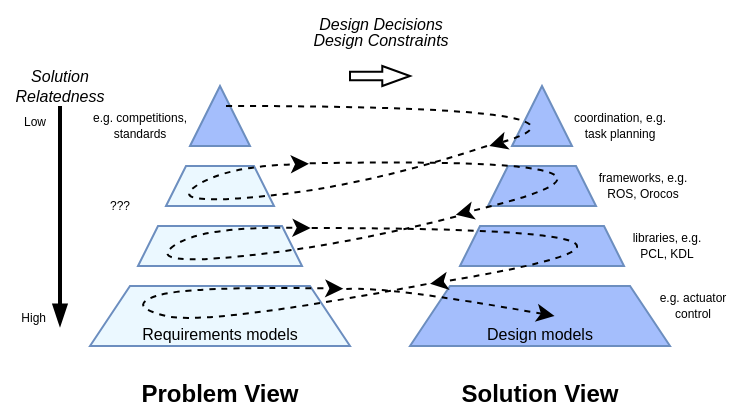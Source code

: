 <mxfile version="21.6.8" type="device" pages="2">
  <diagram id="Srs7pkktTNSz5rnaZ-Me" name="robotics-domains">
    <mxGraphModel dx="1434" dy="880" grid="1" gridSize="10" guides="1" tooltips="1" connect="1" arrows="1" fold="1" page="1" pageScale="1" pageWidth="1169" pageHeight="827" math="0" shadow="0">
      <root>
        <mxCell id="0" />
        <mxCell id="1" parent="0" />
        <mxCell id="K8VwjXVuxeHPmnQxqWjP-28" value="&lt;b&gt;Solution View&lt;/b&gt;" style="rounded=0;whiteSpace=wrap;html=1;fillColor=none;strokeColor=none;container=1;collapsible=0;recursiveResize=0;labelPosition=center;verticalLabelPosition=bottom;align=center;verticalAlign=top;" parent="1" vertex="1">
          <mxGeometry x="380" y="110" width="150" height="150" as="geometry" />
        </mxCell>
        <mxCell id="K8VwjXVuxeHPmnQxqWjP-12" value="Design models" style="shape=trapezoid;perimeter=trapezoidPerimeter;whiteSpace=wrap;html=1;fixedSize=1;size=20;fillColor=#A4BEFC;strokeColor=#6c8ebf;verticalAlign=bottom;fontSize=8;spacing=0;" parent="K8VwjXVuxeHPmnQxqWjP-28" vertex="1">
          <mxGeometry x="10" y="110" width="130" height="30" as="geometry" />
        </mxCell>
        <mxCell id="K8VwjXVuxeHPmnQxqWjP-11" value="" style="shape=trapezoid;perimeter=trapezoidPerimeter;whiteSpace=wrap;html=1;fixedSize=1;size=10;fillColor=#A4BEFC;strokeColor=#6c8ebf;" parent="K8VwjXVuxeHPmnQxqWjP-28" vertex="1">
          <mxGeometry x="35" y="80" width="82" height="20" as="geometry" />
        </mxCell>
        <mxCell id="K8VwjXVuxeHPmnQxqWjP-10" value="" style="shape=trapezoid;perimeter=trapezoidPerimeter;whiteSpace=wrap;html=1;fixedSize=1;size=10;fillColor=#A4BEFC;strokeColor=#6c8ebf;" parent="K8VwjXVuxeHPmnQxqWjP-28" vertex="1">
          <mxGeometry x="49" y="50" width="54" height="20" as="geometry" />
        </mxCell>
        <mxCell id="K8VwjXVuxeHPmnQxqWjP-9" value="" style="verticalLabelPosition=bottom;verticalAlign=top;html=1;shape=mxgraph.basic.acute_triangle;dx=0.5;fillColor=#A4BEFC;strokeColor=#6c8ebf;" parent="K8VwjXVuxeHPmnQxqWjP-28" vertex="1">
          <mxGeometry x="61" y="10" width="30" height="30" as="geometry" />
        </mxCell>
        <mxCell id="K8VwjXVuxeHPmnQxqWjP-33" value="libraries, e.g. PCL, KDL" style="text;html=1;strokeColor=none;fillColor=none;align=center;verticalAlign=middle;whiteSpace=wrap;rounded=0;fontSize=6;" parent="K8VwjXVuxeHPmnQxqWjP-28" vertex="1">
          <mxGeometry x="117" y="80" width="43" height="20" as="geometry" />
        </mxCell>
        <mxCell id="K8VwjXVuxeHPmnQxqWjP-32" value="frameworks, e.g. ROS, Orocos" style="text;html=1;strokeColor=none;fillColor=none;align=center;verticalAlign=middle;whiteSpace=wrap;rounded=0;fontSize=6;" parent="K8VwjXVuxeHPmnQxqWjP-28" vertex="1">
          <mxGeometry x="103" y="50" width="47" height="20" as="geometry" />
        </mxCell>
        <mxCell id="K8VwjXVuxeHPmnQxqWjP-34" value="coordination, e.g. task planning" style="text;html=1;strokeColor=none;fillColor=none;align=center;verticalAlign=middle;whiteSpace=wrap;rounded=0;fontSize=6;" parent="K8VwjXVuxeHPmnQxqWjP-28" vertex="1">
          <mxGeometry x="90" y="20" width="50" height="20" as="geometry" />
        </mxCell>
        <mxCell id="K8VwjXVuxeHPmnQxqWjP-35" value="e.g. actuator control" style="text;html=1;strokeColor=none;fillColor=none;align=center;verticalAlign=middle;whiteSpace=wrap;rounded=0;fontSize=6;" parent="K8VwjXVuxeHPmnQxqWjP-28" vertex="1">
          <mxGeometry x="130" y="110" width="43" height="20" as="geometry" />
        </mxCell>
        <mxCell id="K8VwjXVuxeHPmnQxqWjP-27" value="&lt;b&gt;Problem View&lt;/b&gt;" style="rounded=0;whiteSpace=wrap;html=1;fillColor=none;strokeColor=none;container=1;collapsible=0;recursiveResize=0;labelPosition=center;verticalLabelPosition=bottom;align=center;verticalAlign=top;" parent="1" vertex="1">
          <mxGeometry x="220" y="110" width="150" height="150" as="geometry" />
        </mxCell>
        <mxCell id="K8VwjXVuxeHPmnQxqWjP-8" value="Requirements models" style="shape=trapezoid;perimeter=trapezoidPerimeter;whiteSpace=wrap;html=1;fixedSize=1;size=20;fillColor=#EBF8FF;strokeColor=#6c8ebf;verticalAlign=bottom;fontSize=8;spacing=0;" parent="K8VwjXVuxeHPmnQxqWjP-27" vertex="1">
          <mxGeometry x="10" y="110" width="130" height="30" as="geometry" />
        </mxCell>
        <mxCell id="K8VwjXVuxeHPmnQxqWjP-7" value="" style="shape=trapezoid;perimeter=trapezoidPerimeter;whiteSpace=wrap;html=1;fixedSize=1;size=10;fillColor=#EBF8FF;strokeColor=#6c8ebf;" parent="K8VwjXVuxeHPmnQxqWjP-27" vertex="1">
          <mxGeometry x="34" y="80" width="82" height="20" as="geometry" />
        </mxCell>
        <mxCell id="K8VwjXVuxeHPmnQxqWjP-6" value="" style="shape=trapezoid;perimeter=trapezoidPerimeter;whiteSpace=wrap;html=1;fixedSize=1;size=10;fillColor=#EBF8FF;strokeColor=#6c8ebf;" parent="K8VwjXVuxeHPmnQxqWjP-27" vertex="1">
          <mxGeometry x="48" y="50" width="54" height="20" as="geometry" />
        </mxCell>
        <mxCell id="K8VwjXVuxeHPmnQxqWjP-5" value="" style="verticalLabelPosition=bottom;verticalAlign=top;html=1;shape=mxgraph.basic.acute_triangle;dx=0.5;fillColor=#A4BEFC;strokeColor=#6c8ebf;" parent="K8VwjXVuxeHPmnQxqWjP-27" vertex="1">
          <mxGeometry x="60" y="10" width="30" height="30" as="geometry" />
        </mxCell>
        <mxCell id="K8VwjXVuxeHPmnQxqWjP-30" value="e.g. competitions, standards" style="text;html=1;strokeColor=none;fillColor=none;align=center;verticalAlign=middle;whiteSpace=wrap;rounded=0;fontSize=6;" parent="K8VwjXVuxeHPmnQxqWjP-27" vertex="1">
          <mxGeometry x="10" y="20" width="50" height="20" as="geometry" />
        </mxCell>
        <mxCell id="K8VwjXVuxeHPmnQxqWjP-31" value="???" style="text;html=1;strokeColor=none;fillColor=none;align=center;verticalAlign=middle;whiteSpace=wrap;rounded=0;fontSize=6;" parent="K8VwjXVuxeHPmnQxqWjP-27" vertex="1">
          <mxGeometry x="10" y="60" width="30" height="20" as="geometry" />
        </mxCell>
        <mxCell id="K8VwjXVuxeHPmnQxqWjP-17" value="" style="rounded=0;whiteSpace=wrap;html=1;fillColor=none;strokeColor=none;" parent="1" vertex="1">
          <mxGeometry x="338" y="150" width="10" height="10" as="geometry" />
        </mxCell>
        <mxCell id="K8VwjXVuxeHPmnQxqWjP-4" value="" style="curved=1;endArrow=classic;html=1;rounded=0;entryX=0.37;entryY=0.994;entryDx=0;entryDy=0;entryPerimeter=0;dashed=1;exitX=0.6;exitY=0.333;exitDx=0;exitDy=0;exitPerimeter=0;" parent="1" source="K8VwjXVuxeHPmnQxqWjP-5" target="K8VwjXVuxeHPmnQxqWjP-14" edge="1">
          <mxGeometry width="50" height="50" relative="1" as="geometry">
            <mxPoint x="295" y="130" as="sourcePoint" />
            <mxPoint x="428" y="140" as="targetPoint" />
            <Array as="points">
              <mxPoint x="498" y="130" />
            </Array>
          </mxGeometry>
        </mxCell>
        <mxCell id="K8VwjXVuxeHPmnQxqWjP-13" value="" style="curved=1;endArrow=classic;html=1;rounded=0;exitX=0.25;exitY=1;exitDx=0;exitDy=0;dashed=1;entryX=0.146;entryY=0.893;entryDx=0;entryDy=0;entryPerimeter=0;" parent="1" source="K8VwjXVuxeHPmnQxqWjP-14" target="K8VwjXVuxeHPmnQxqWjP-17" edge="1">
          <mxGeometry width="50" height="50" relative="1" as="geometry">
            <mxPoint x="428" y="140" as="sourcePoint" />
            <mxPoint x="338" y="160" as="targetPoint" />
            <Array as="points">
              <mxPoint x="368" y="170" />
              <mxPoint x="268" y="180" />
              <mxPoint x="298" y="160" />
            </Array>
          </mxGeometry>
        </mxCell>
        <mxCell id="K8VwjXVuxeHPmnQxqWjP-14" value="" style="rounded=0;whiteSpace=wrap;html=1;fillColor=none;strokeColor=none;" parent="1" vertex="1">
          <mxGeometry x="426" y="140" width="10" height="10" as="geometry" />
        </mxCell>
        <mxCell id="K8VwjXVuxeHPmnQxqWjP-18" value="" style="rounded=0;whiteSpace=wrap;html=1;fillColor=none;strokeColor=none;" parent="1" vertex="1">
          <mxGeometry x="412" y="175" width="10" height="10" as="geometry" />
        </mxCell>
        <mxCell id="K8VwjXVuxeHPmnQxqWjP-19" value="" style="curved=1;endArrow=classic;html=1;rounded=0;exitX=0.186;exitY=0.866;exitDx=0;exitDy=0;exitPerimeter=0;entryX=0.091;entryY=0.934;entryDx=0;entryDy=0;entryPerimeter=0;dashed=1;" parent="1" source="K8VwjXVuxeHPmnQxqWjP-17" target="K8VwjXVuxeHPmnQxqWjP-18" edge="1">
          <mxGeometry width="50" height="50" relative="1" as="geometry">
            <mxPoint x="312.32" y="141.67" as="sourcePoint" />
            <mxPoint x="439.7" y="159.94" as="targetPoint" />
            <Array as="points">
              <mxPoint x="538" y="155" />
            </Array>
          </mxGeometry>
        </mxCell>
        <mxCell id="K8VwjXVuxeHPmnQxqWjP-20" value="" style="rounded=0;whiteSpace=wrap;html=1;fillColor=none;strokeColor=none;" parent="1" vertex="1">
          <mxGeometry x="340" y="182" width="10" height="10" as="geometry" />
        </mxCell>
        <mxCell id="K8VwjXVuxeHPmnQxqWjP-21" value="" style="curved=1;endArrow=classic;html=1;rounded=0;exitX=0.104;exitY=1.028;exitDx=0;exitDy=0;dashed=1;entryX=0.028;entryY=0.903;entryDx=0;entryDy=0;exitPerimeter=0;entryPerimeter=0;" parent="1" source="K8VwjXVuxeHPmnQxqWjP-18" target="K8VwjXVuxeHPmnQxqWjP-20" edge="1">
          <mxGeometry width="50" height="50" relative="1" as="geometry">
            <mxPoint x="416" y="180.0" as="sourcePoint" />
            <mxPoint x="326.96" y="188.93" as="targetPoint" />
            <Array as="points">
              <mxPoint x="355.5" y="200" />
              <mxPoint x="258" y="210" />
              <mxPoint x="285.5" y="190" />
            </Array>
          </mxGeometry>
        </mxCell>
        <mxCell id="K8VwjXVuxeHPmnQxqWjP-22" value="" style="rounded=0;whiteSpace=wrap;html=1;fillColor=none;strokeColor=none;" parent="1" vertex="1">
          <mxGeometry x="398" y="210" width="10" height="10" as="geometry" />
        </mxCell>
        <mxCell id="K8VwjXVuxeHPmnQxqWjP-23" value="" style="curved=1;endArrow=classic;html=1;rounded=0;exitX=0.084;exitY=0.903;exitDx=0;exitDy=0;exitPerimeter=0;entryX=0.2;entryY=0.892;entryDx=0;entryDy=0;entryPerimeter=0;dashed=1;" parent="1" source="K8VwjXVuxeHPmnQxqWjP-20" target="K8VwjXVuxeHPmnQxqWjP-22" edge="1">
          <mxGeometry width="50" height="50" relative="1" as="geometry">
            <mxPoint x="338.0" y="187.49" as="sourcePoint" />
            <mxPoint x="401.05" y="218.17" as="targetPoint" />
            <Array as="points">
              <mxPoint x="568" y="191" />
            </Array>
          </mxGeometry>
        </mxCell>
        <mxCell id="K8VwjXVuxeHPmnQxqWjP-24" value="" style="rounded=0;whiteSpace=wrap;html=1;fillColor=none;strokeColor=none;" parent="1" vertex="1">
          <mxGeometry x="357" y="212" width="10" height="10" as="geometry" />
        </mxCell>
        <mxCell id="K8VwjXVuxeHPmnQxqWjP-25" value="" style="curved=1;endArrow=classic;html=1;rounded=0;exitX=0.024;exitY=0.907;exitDx=0;exitDy=0;dashed=1;entryX=-0.033;entryY=0.935;entryDx=0;entryDy=0;exitPerimeter=0;entryPerimeter=0;" parent="1" source="K8VwjXVuxeHPmnQxqWjP-22" target="K8VwjXVuxeHPmnQxqWjP-24" edge="1">
          <mxGeometry width="50" height="50" relative="1" as="geometry">
            <mxPoint x="402.0" y="210.0" as="sourcePoint" />
            <mxPoint x="327.24" y="213.75" as="targetPoint" />
            <Array as="points">
              <mxPoint x="288" y="240" />
              <mxPoint x="248" y="230" />
              <mxPoint x="278" y="220" />
            </Array>
          </mxGeometry>
        </mxCell>
        <mxCell id="K8VwjXVuxeHPmnQxqWjP-26" value="" style="curved=1;endArrow=classic;html=1;rounded=0;exitX=0.116;exitY=0.952;exitDx=0;exitDy=0;dashed=1;exitPerimeter=0;entryX=0.556;entryY=0.5;entryDx=0;entryDy=0;entryPerimeter=0;" parent="1" source="K8VwjXVuxeHPmnQxqWjP-24" target="K8VwjXVuxeHPmnQxqWjP-12" edge="1">
          <mxGeometry width="50" height="50" relative="1" as="geometry">
            <mxPoint x="350.0" y="221.67" as="sourcePoint" />
            <mxPoint x="477.38" y="239.94" as="targetPoint" />
            <Array as="points">
              <mxPoint x="378" y="220" />
            </Array>
          </mxGeometry>
        </mxCell>
        <mxCell id="K8VwjXVuxeHPmnQxqWjP-29" value="&lt;p style=&quot;line-height: 100%; font-size: 8px;&quot;&gt;&lt;font style=&quot;font-size: 8px;&quot;&gt;Design Decisions&lt;br style=&quot;font-size: 8px;&quot;&gt;Design Constraints&lt;/font&gt;&lt;br style=&quot;font-size: 8px;&quot;&gt;&lt;/p&gt;" style="html=1;shadow=0;dashed=0;align=center;verticalAlign=bottom;shape=mxgraph.arrows2.arrow;dy=0.57;dx=13.86;notch=0;fillColor=none;labelPosition=center;verticalLabelPosition=top;fontSize=8;spacing=0;fontStyle=2" parent="1" vertex="1">
          <mxGeometry x="360" y="110" width="30" height="10" as="geometry" />
        </mxCell>
        <mxCell id="K8VwjXVuxeHPmnQxqWjP-39" style="edgeStyle=orthogonalEdgeStyle;rounded=0;orthogonalLoop=1;jettySize=auto;html=1;fontSize=6;strokeWidth=2;endArrow=blockThin;endFill=1;" parent="1" source="K8VwjXVuxeHPmnQxqWjP-37" target="K8VwjXVuxeHPmnQxqWjP-38" edge="1">
          <mxGeometry relative="1" as="geometry" />
        </mxCell>
        <mxCell id="K8VwjXVuxeHPmnQxqWjP-37" value="Low" style="rounded=0;whiteSpace=wrap;html=1;fillColor=none;strokeColor=none;fontSize=6;labelPosition=left;verticalLabelPosition=bottom;align=right;verticalAlign=top;spacing=0;spacingRight=2;" parent="1" vertex="1">
          <mxGeometry x="210" y="120" width="10" height="10" as="geometry" />
        </mxCell>
        <mxCell id="K8VwjXVuxeHPmnQxqWjP-38" value="High" style="rounded=0;whiteSpace=wrap;html=1;fillColor=none;strokeColor=none;fontSize=6;labelPosition=left;verticalLabelPosition=top;align=right;verticalAlign=bottom;spacing=0;spacingRight=2;" parent="1" vertex="1">
          <mxGeometry x="210" y="240" width="10" height="10" as="geometry" />
        </mxCell>
        <mxCell id="K8VwjXVuxeHPmnQxqWjP-41" value="Solution Relatedness" style="text;html=1;strokeColor=none;fillColor=none;align=center;verticalAlign=middle;whiteSpace=wrap;rounded=0;fontSize=8;fontStyle=2" parent="1" vertex="1">
          <mxGeometry x="185" y="110" width="60" height="20" as="geometry" />
        </mxCell>
      </root>
    </mxGraphModel>
  </diagram>
  <diagram id="EAoO_SqbctWtWL25QtVk" name="original">
    <mxGraphModel dx="1509" dy="899" grid="1" gridSize="10" guides="1" tooltips="1" connect="1" arrows="1" fold="1" page="1" pageScale="1" pageWidth="1169" pageHeight="827" math="0" shadow="0">
      <root>
        <mxCell id="0" />
        <mxCell id="1" parent="0" />
        <mxCell id="-D8TKXSfm8K7w8-wl52i-1" value="&lt;b&gt;Solution View&lt;/b&gt;" style="rounded=0;whiteSpace=wrap;html=1;fillColor=none;strokeColor=none;container=1;collapsible=0;recursiveResize=0;labelPosition=center;verticalLabelPosition=bottom;align=center;verticalAlign=top;" parent="1" vertex="1">
          <mxGeometry x="380" y="110" width="150" height="150" as="geometry" />
        </mxCell>
        <mxCell id="-D8TKXSfm8K7w8-wl52i-2" value="Design models" style="shape=trapezoid;perimeter=trapezoidPerimeter;whiteSpace=wrap;html=1;fixedSize=1;size=20;fillColor=#A4BEFC;strokeColor=#6c8ebf;verticalAlign=bottom;fontSize=8;spacing=0;" parent="-D8TKXSfm8K7w8-wl52i-1" vertex="1">
          <mxGeometry x="10" y="110" width="130" height="30" as="geometry" />
        </mxCell>
        <mxCell id="-D8TKXSfm8K7w8-wl52i-3" value="" style="shape=trapezoid;perimeter=trapezoidPerimeter;whiteSpace=wrap;html=1;fixedSize=1;size=10;fillColor=#A4BEFC;strokeColor=#6c8ebf;" parent="-D8TKXSfm8K7w8-wl52i-1" vertex="1">
          <mxGeometry x="35" y="80" width="82" height="20" as="geometry" />
        </mxCell>
        <mxCell id="-D8TKXSfm8K7w8-wl52i-4" value="" style="shape=trapezoid;perimeter=trapezoidPerimeter;whiteSpace=wrap;html=1;fixedSize=1;size=10;fillColor=#A4BEFC;strokeColor=#6c8ebf;" parent="-D8TKXSfm8K7w8-wl52i-1" vertex="1">
          <mxGeometry x="49" y="50" width="54" height="20" as="geometry" />
        </mxCell>
        <mxCell id="-D8TKXSfm8K7w8-wl52i-5" value="" style="verticalLabelPosition=bottom;verticalAlign=top;html=1;shape=mxgraph.basic.acute_triangle;dx=0.5;fillColor=#A4BEFC;strokeColor=#6c8ebf;" parent="-D8TKXSfm8K7w8-wl52i-1" vertex="1">
          <mxGeometry x="61" y="10" width="30" height="30" as="geometry" />
        </mxCell>
        <mxCell id="-D8TKXSfm8K7w8-wl52i-10" value="&lt;b&gt;Problem View&lt;/b&gt;" style="rounded=0;whiteSpace=wrap;html=1;fillColor=none;strokeColor=none;container=1;collapsible=0;recursiveResize=0;labelPosition=center;verticalLabelPosition=bottom;align=center;verticalAlign=top;" parent="1" vertex="1">
          <mxGeometry x="220" y="110" width="150" height="150" as="geometry" />
        </mxCell>
        <mxCell id="-D8TKXSfm8K7w8-wl52i-11" value="Requirements models" style="shape=trapezoid;perimeter=trapezoidPerimeter;whiteSpace=wrap;html=1;fixedSize=1;size=20;fillColor=#A4BEFC;strokeColor=#6c8ebf;verticalAlign=bottom;fontSize=8;spacing=0;" parent="-D8TKXSfm8K7w8-wl52i-10" vertex="1">
          <mxGeometry x="10" y="110" width="130" height="30" as="geometry" />
        </mxCell>
        <mxCell id="-D8TKXSfm8K7w8-wl52i-12" value="" style="shape=trapezoid;perimeter=trapezoidPerimeter;whiteSpace=wrap;html=1;fixedSize=1;size=10;fillColor=#A4BEFC;strokeColor=#6c8ebf;" parent="-D8TKXSfm8K7w8-wl52i-10" vertex="1">
          <mxGeometry x="34" y="80" width="82" height="20" as="geometry" />
        </mxCell>
        <mxCell id="-D8TKXSfm8K7w8-wl52i-13" value="" style="shape=trapezoid;perimeter=trapezoidPerimeter;whiteSpace=wrap;html=1;fixedSize=1;size=10;fillColor=#A4BEFC;strokeColor=#6c8ebf;" parent="-D8TKXSfm8K7w8-wl52i-10" vertex="1">
          <mxGeometry x="48" y="50" width="54" height="20" as="geometry" />
        </mxCell>
        <mxCell id="-D8TKXSfm8K7w8-wl52i-14" value="" style="verticalLabelPosition=bottom;verticalAlign=top;html=1;shape=mxgraph.basic.acute_triangle;dx=0.5;fillColor=#A4BEFC;strokeColor=#6c8ebf;" parent="-D8TKXSfm8K7w8-wl52i-10" vertex="1">
          <mxGeometry x="60" y="10" width="30" height="30" as="geometry" />
        </mxCell>
        <mxCell id="-D8TKXSfm8K7w8-wl52i-17" value="" style="rounded=0;whiteSpace=wrap;html=1;fillColor=none;strokeColor=none;" parent="1" vertex="1">
          <mxGeometry x="338" y="150" width="10" height="10" as="geometry" />
        </mxCell>
        <mxCell id="-D8TKXSfm8K7w8-wl52i-18" value="" style="curved=1;endArrow=classic;html=1;rounded=0;entryX=0.37;entryY=0.994;entryDx=0;entryDy=0;entryPerimeter=0;dashed=1;exitX=0.6;exitY=0.333;exitDx=0;exitDy=0;exitPerimeter=0;" parent="1" source="-D8TKXSfm8K7w8-wl52i-14" target="-D8TKXSfm8K7w8-wl52i-20" edge="1">
          <mxGeometry width="50" height="50" relative="1" as="geometry">
            <mxPoint x="295" y="130" as="sourcePoint" />
            <mxPoint x="428" y="140" as="targetPoint" />
            <Array as="points">
              <mxPoint x="498" y="130" />
            </Array>
          </mxGeometry>
        </mxCell>
        <mxCell id="-D8TKXSfm8K7w8-wl52i-19" value="" style="curved=1;endArrow=classic;html=1;rounded=0;exitX=0.25;exitY=1;exitDx=0;exitDy=0;dashed=1;entryX=0.146;entryY=0.893;entryDx=0;entryDy=0;entryPerimeter=0;" parent="1" source="-D8TKXSfm8K7w8-wl52i-20" target="-D8TKXSfm8K7w8-wl52i-17" edge="1">
          <mxGeometry width="50" height="50" relative="1" as="geometry">
            <mxPoint x="428" y="140" as="sourcePoint" />
            <mxPoint x="338" y="160" as="targetPoint" />
            <Array as="points">
              <mxPoint x="368" y="170" />
              <mxPoint x="268" y="180" />
              <mxPoint x="298" y="160" />
            </Array>
          </mxGeometry>
        </mxCell>
        <mxCell id="-D8TKXSfm8K7w8-wl52i-20" value="" style="rounded=0;whiteSpace=wrap;html=1;fillColor=none;strokeColor=none;" parent="1" vertex="1">
          <mxGeometry x="426" y="140" width="10" height="10" as="geometry" />
        </mxCell>
        <mxCell id="-D8TKXSfm8K7w8-wl52i-21" value="" style="rounded=0;whiteSpace=wrap;html=1;fillColor=none;strokeColor=none;" parent="1" vertex="1">
          <mxGeometry x="412" y="175" width="10" height="10" as="geometry" />
        </mxCell>
        <mxCell id="-D8TKXSfm8K7w8-wl52i-22" value="" style="curved=1;endArrow=classic;html=1;rounded=0;exitX=0.186;exitY=0.866;exitDx=0;exitDy=0;exitPerimeter=0;entryX=0.091;entryY=0.934;entryDx=0;entryDy=0;entryPerimeter=0;dashed=1;" parent="1" source="-D8TKXSfm8K7w8-wl52i-17" target="-D8TKXSfm8K7w8-wl52i-21" edge="1">
          <mxGeometry width="50" height="50" relative="1" as="geometry">
            <mxPoint x="312.32" y="141.67" as="sourcePoint" />
            <mxPoint x="439.7" y="159.94" as="targetPoint" />
            <Array as="points">
              <mxPoint x="538" y="155" />
            </Array>
          </mxGeometry>
        </mxCell>
        <mxCell id="-D8TKXSfm8K7w8-wl52i-23" value="" style="rounded=0;whiteSpace=wrap;html=1;fillColor=none;strokeColor=none;" parent="1" vertex="1">
          <mxGeometry x="340" y="182" width="10" height="10" as="geometry" />
        </mxCell>
        <mxCell id="-D8TKXSfm8K7w8-wl52i-24" value="" style="curved=1;endArrow=classic;html=1;rounded=0;exitX=0.104;exitY=1.028;exitDx=0;exitDy=0;dashed=1;entryX=0.028;entryY=0.903;entryDx=0;entryDy=0;exitPerimeter=0;entryPerimeter=0;" parent="1" source="-D8TKXSfm8K7w8-wl52i-21" target="-D8TKXSfm8K7w8-wl52i-23" edge="1">
          <mxGeometry width="50" height="50" relative="1" as="geometry">
            <mxPoint x="416" y="180.0" as="sourcePoint" />
            <mxPoint x="326.96" y="188.93" as="targetPoint" />
            <Array as="points">
              <mxPoint x="355.5" y="200" />
              <mxPoint x="258" y="210" />
              <mxPoint x="285.5" y="190" />
            </Array>
          </mxGeometry>
        </mxCell>
        <mxCell id="-D8TKXSfm8K7w8-wl52i-25" value="" style="rounded=0;whiteSpace=wrap;html=1;fillColor=none;strokeColor=none;" parent="1" vertex="1">
          <mxGeometry x="398" y="210" width="10" height="10" as="geometry" />
        </mxCell>
        <mxCell id="-D8TKXSfm8K7w8-wl52i-26" value="" style="curved=1;endArrow=classic;html=1;rounded=0;exitX=0.084;exitY=0.903;exitDx=0;exitDy=0;exitPerimeter=0;entryX=0.2;entryY=0.892;entryDx=0;entryDy=0;entryPerimeter=0;dashed=1;" parent="1" source="-D8TKXSfm8K7w8-wl52i-23" target="-D8TKXSfm8K7w8-wl52i-25" edge="1">
          <mxGeometry width="50" height="50" relative="1" as="geometry">
            <mxPoint x="338.0" y="187.49" as="sourcePoint" />
            <mxPoint x="401.05" y="218.17" as="targetPoint" />
            <Array as="points">
              <mxPoint x="568" y="191" />
            </Array>
          </mxGeometry>
        </mxCell>
        <mxCell id="-D8TKXSfm8K7w8-wl52i-27" value="" style="rounded=0;whiteSpace=wrap;html=1;fillColor=none;strokeColor=none;" parent="1" vertex="1">
          <mxGeometry x="357" y="212" width="10" height="10" as="geometry" />
        </mxCell>
        <mxCell id="-D8TKXSfm8K7w8-wl52i-28" value="" style="curved=1;endArrow=classic;html=1;rounded=0;exitX=0.024;exitY=0.907;exitDx=0;exitDy=0;dashed=1;entryX=-0.033;entryY=0.935;entryDx=0;entryDy=0;exitPerimeter=0;entryPerimeter=0;" parent="1" source="-D8TKXSfm8K7w8-wl52i-25" target="-D8TKXSfm8K7w8-wl52i-27" edge="1">
          <mxGeometry width="50" height="50" relative="1" as="geometry">
            <mxPoint x="402.0" y="210.0" as="sourcePoint" />
            <mxPoint x="327.24" y="213.75" as="targetPoint" />
            <Array as="points">
              <mxPoint x="288" y="240" />
              <mxPoint x="248" y="230" />
              <mxPoint x="278" y="220" />
            </Array>
          </mxGeometry>
        </mxCell>
        <mxCell id="-D8TKXSfm8K7w8-wl52i-29" value="" style="curved=1;endArrow=classic;html=1;rounded=0;exitX=0.116;exitY=0.952;exitDx=0;exitDy=0;dashed=1;exitPerimeter=0;entryX=0.556;entryY=0.5;entryDx=0;entryDy=0;entryPerimeter=0;" parent="1" source="-D8TKXSfm8K7w8-wl52i-27" target="-D8TKXSfm8K7w8-wl52i-2" edge="1">
          <mxGeometry width="50" height="50" relative="1" as="geometry">
            <mxPoint x="350.0" y="221.67" as="sourcePoint" />
            <mxPoint x="477.38" y="239.94" as="targetPoint" />
            <Array as="points">
              <mxPoint x="378" y="220" />
            </Array>
          </mxGeometry>
        </mxCell>
        <mxCell id="-D8TKXSfm8K7w8-wl52i-30" value="&lt;p style=&quot;line-height: 100%; font-size: 8px;&quot;&gt;&lt;font style=&quot;font-size: 8px;&quot;&gt;Design Decisions&lt;br style=&quot;font-size: 8px;&quot;&gt;Design Constraints&lt;/font&gt;&lt;br style=&quot;font-size: 8px;&quot;&gt;&lt;/p&gt;" style="html=1;shadow=0;dashed=0;align=center;verticalAlign=bottom;shape=mxgraph.arrows2.arrow;dy=0.57;dx=13.86;notch=0;fillColor=none;labelPosition=center;verticalLabelPosition=top;fontSize=8;spacing=0;fontStyle=2" parent="1" vertex="1">
          <mxGeometry x="360" y="110" width="30" height="10" as="geometry" />
        </mxCell>
        <mxCell id="-D8TKXSfm8K7w8-wl52i-31" style="edgeStyle=orthogonalEdgeStyle;rounded=0;orthogonalLoop=1;jettySize=auto;html=1;fontSize=6;strokeWidth=2;endArrow=blockThin;endFill=1;" parent="1" source="-D8TKXSfm8K7w8-wl52i-32" target="-D8TKXSfm8K7w8-wl52i-33" edge="1">
          <mxGeometry relative="1" as="geometry" />
        </mxCell>
        <mxCell id="-D8TKXSfm8K7w8-wl52i-32" value="Low" style="rounded=0;whiteSpace=wrap;html=1;fillColor=none;strokeColor=none;fontSize=6;labelPosition=left;verticalLabelPosition=bottom;align=right;verticalAlign=top;spacing=0;spacingRight=2;" parent="1" vertex="1">
          <mxGeometry x="210" y="120" width="10" height="10" as="geometry" />
        </mxCell>
        <mxCell id="-D8TKXSfm8K7w8-wl52i-33" value="High" style="rounded=0;whiteSpace=wrap;html=1;fillColor=none;strokeColor=none;fontSize=6;labelPosition=left;verticalLabelPosition=top;align=right;verticalAlign=bottom;spacing=0;spacingRight=2;" parent="1" vertex="1">
          <mxGeometry x="210" y="240" width="10" height="10" as="geometry" />
        </mxCell>
        <mxCell id="-D8TKXSfm8K7w8-wl52i-34" value="Solution Relatedness" style="text;html=1;strokeColor=none;fillColor=none;align=center;verticalAlign=middle;whiteSpace=wrap;rounded=0;fontSize=8;fontStyle=2" parent="1" vertex="1">
          <mxGeometry x="185" y="110" width="60" height="20" as="geometry" />
        </mxCell>
      </root>
    </mxGraphModel>
  </diagram>
</mxfile>

